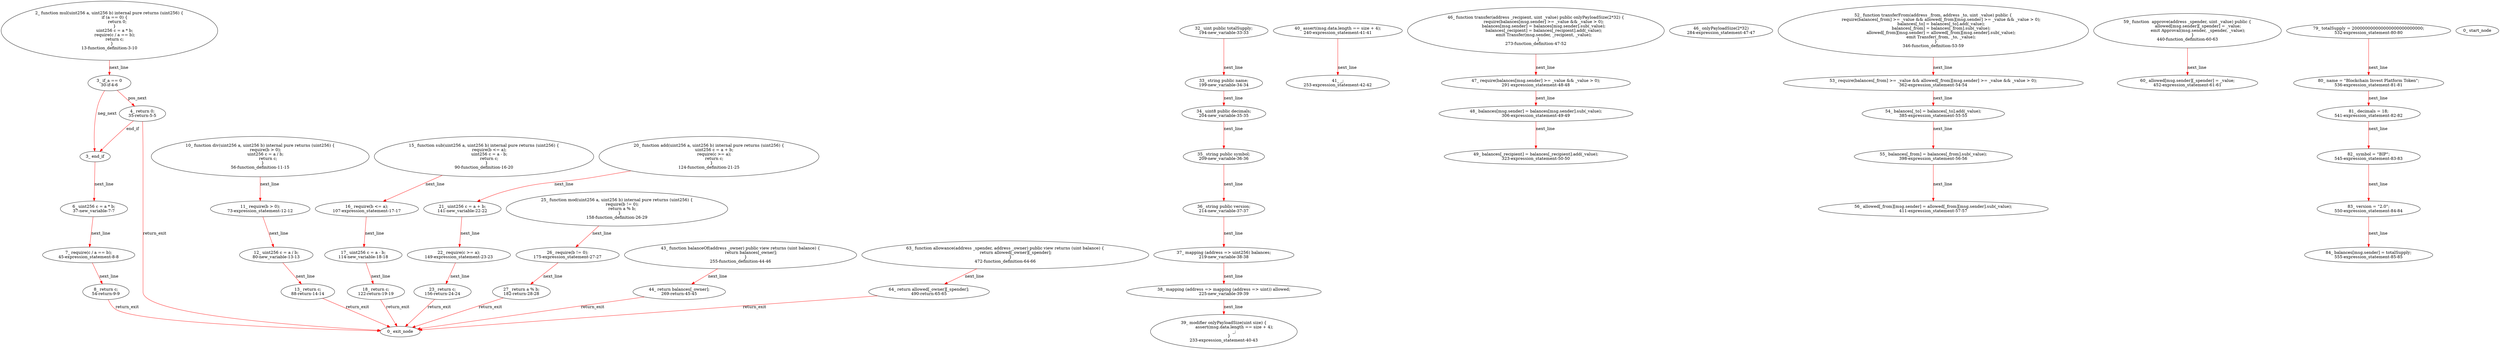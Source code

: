 digraph  {
13 [label="2_ function mul(uint256 a, uint256 b) internal pure returns (uint256) {\n        if (a == 0) {\n            return 0;\n        }\n        uint256 c = a * b;\n        require(c / a == b);\n        return c;\n    }\n13-function_definition-3-10", method="mul(uint256 a,uint256 b)", type_label=function_definition];
30 [label="3_ if_a == 0\n30-if-4-6", method="mul(uint256 a,uint256 b)", type_label=if];
588 [label="3_ end_if", method="mul(uint256 a,uint256 b)", type_label=end_if];
35 [label="4_ return 0;\n35-return-5-5", method="mul(uint256 a,uint256 b)", type_label=return];
37 [label="6_ uint256 c = a * b;\n37-new_variable-7-7", method="mul(uint256 a,uint256 b)", type_label=new_variable];
45 [label="7_ require(c / a == b);\n45-expression_statement-8-8", method="mul(uint256 a,uint256 b)", type_label=expression_statement];
54 [label="8_ return c;\n54-return-9-9", method="mul(uint256 a,uint256 b)", type_label=return];
56 [label="10_ function div(uint256 a, uint256 b) internal pure returns (uint256) {\n        require(b > 0);\n        uint256 c = a / b;\n	    return c;\n    }\n56-function_definition-11-15", method="div(uint256 a,uint256 b)", type_label=function_definition];
73 [label="11_ require(b > 0);\n73-expression_statement-12-12", method="div(uint256 a,uint256 b)", type_label=expression_statement];
80 [label="12_ uint256 c = a / b;\n80-new_variable-13-13", method="div(uint256 a,uint256 b)", type_label=new_variable];
88 [label="13_ return c;\n88-return-14-14", method="div(uint256 a,uint256 b)", type_label=return];
90 [label="15_ function sub(uint256 a, uint256 b) internal pure returns (uint256) {\n        require(b <= a);\n        uint256 c = a - b;\n        return c;\n    }\n90-function_definition-16-20", method="sub(uint256 a,uint256 b)", type_label=function_definition];
107 [label="16_ require(b <= a);\n107-expression_statement-17-17", method="sub(uint256 a,uint256 b)", type_label=expression_statement];
114 [label="17_ uint256 c = a - b;\n114-new_variable-18-18", method="sub(uint256 a,uint256 b)", type_label=new_variable];
122 [label="18_ return c;\n122-return-19-19", method="sub(uint256 a,uint256 b)", type_label=return];
124 [label="20_ function add(uint256 a, uint256 b) internal pure returns (uint256) {\n        uint256 c = a + b;\n        require(c >= a);\n        return c;\n    }\n124-function_definition-21-25", method="add(uint256 a,uint256 b)", type_label=function_definition];
141 [label="21_ uint256 c = a + b;\n141-new_variable-22-22", method="add(uint256 a,uint256 b)", type_label=new_variable];
149 [label="22_ require(c >= a);\n149-expression_statement-23-23", method="add(uint256 a,uint256 b)", type_label=expression_statement];
156 [label="23_ return c;\n156-return-24-24", method="add(uint256 a,uint256 b)", type_label=return];
158 [label="25_ function mod(uint256 a, uint256 b) internal pure returns (uint256) {\n        require(b != 0);\n        return a % b;\n    }\n158-function_definition-26-29", method="mod(uint256 a,uint256 b)", type_label=function_definition];
175 [label="26_ require(b != 0);\n175-expression_statement-27-27", method="mod(uint256 a,uint256 b)", type_label=expression_statement];
182 [label="27_ return a % b;\n182-return-28-28", method="mod(uint256 a,uint256 b)", type_label=return];
194 [label="32_ uint public totalSupply;\n194-new_variable-33-33", method="", type_label=new_variable];
199 [label="33_ string public name;\n199-new_variable-34-34", method="", type_label=new_variable];
204 [label="34_ uint8 public decimals;\n204-new_variable-35-35", method="", type_label=new_variable];
209 [label="35_ string public symbol;\n209-new_variable-36-36", method="", type_label=new_variable];
214 [label="36_ string public version;\n214-new_variable-37-37", method="", type_label=new_variable];
219 [label="37_ mapping (address => uint256) balances;\n219-new_variable-38-38", method="", type_label=new_variable];
225 [label="38_ mapping (address => mapping (address => uint)) allowed;\n225-new_variable-39-39", method="", type_label=new_variable];
233 [label="39_ modifier onlyPayloadSize(uint size) {\n		assert(msg.data.length == size + 4);\n		_;\n	}\n233-expression_statement-40-43", method="", type_label=expression_statement];
240 [label="40_ assert(msg.data.length == size + 4);\n240-expression_statement-41-41", method="", type_label=expression_statement];
253 [label="41_ _;\n253-expression_statement-42-42", method="", type_label=expression_statement];
255 [label="43_ function balanceOf(address _owner) public view returns (uint balance) {\n		return balances[_owner];\n	}\n255-function_definition-44-46", method="balanceOf(address _owner)", type_label=function_definition];
269 [label="44_ return balances[_owner];\n269-return-45-45", method="balanceOf(address _owner)", type_label=return];
273 [label="46_ function transfer(address _recipient, uint _value) public onlyPayloadSize(2*32) {\n	    require(balances[msg.sender] >= _value && _value > 0);\n	    balances[msg.sender] = balances[msg.sender].sub(_value);\n	    balances[_recipient] = balances[_recipient].add(_value);\n	    emit Transfer(msg.sender, _recipient, _value);\n    }\n273-function_definition-47-52", method="transfer(address _recipient,uint _value)", type_label=function_definition];
284 [label="46_ onlyPayloadSize(2*32)\n284-expression_statement-47-47", method="transfer(address _recipient,uint _value)", type_label=expression_statement];
291 [label="47_ require(balances[msg.sender] >= _value && _value > 0);\n291-expression_statement-48-48", method="transfer(address _recipient,uint _value)", type_label=expression_statement];
306 [label="48_ balances[msg.sender] = balances[msg.sender].sub(_value);\n306-expression_statement-49-49", method="transfer(address _recipient,uint _value)", type_label=expression_statement];
323 [label="49_ balances[_recipient] = balances[_recipient].add(_value);\n323-expression_statement-50-50", method="transfer(address _recipient,uint _value)", type_label=expression_statement];
346 [label="52_ function transferFrom(address _from, address _to, uint _value) public {\n	    require(balances[_from] >= _value && allowed[_from][msg.sender] >= _value && _value > 0);\n            balances[_to] = balances[_to].add(_value);\n            balances[_from] = balances[_from].sub(_value);\n            allowed[_from][msg.sender] = allowed[_from][msg.sender].sub(_value);\n            emit Transfer(_from, _to, _value);\n    }\n346-function_definition-53-59", method="transferFrom(address _from,address _to,uint _value)", type_label=function_definition];
362 [label="53_ require(balances[_from] >= _value && allowed[_from][msg.sender] >= _value && _value > 0);\n362-expression_statement-54-54", method="transferFrom(address _from,address _to,uint _value)", type_label=expression_statement];
385 [label="54_ balances[_to] = balances[_to].add(_value);\n385-expression_statement-55-55", method="transferFrom(address _from,address _to,uint _value)", type_label=expression_statement];
398 [label="55_ balances[_from] = balances[_from].sub(_value);\n398-expression_statement-56-56", method="transferFrom(address _from,address _to,uint _value)", type_label=expression_statement];
411 [label="56_ allowed[_from][msg.sender] = allowed[_from][msg.sender].sub(_value);\n411-expression_statement-57-57", method="transferFrom(address _from,address _to,uint _value)", type_label=expression_statement];
440 [label="59_ function  approve(address _spender, uint _value) public {\n		allowed[msg.sender][_spender] = _value;\n		emit Approval(msg.sender, _spender, _value);\n	}\n440-function_definition-60-63", method="approve(address _spender,uint _value)", type_label=function_definition];
452 [label="60_ allowed[msg.sender][_spender] = _value;\n452-expression_statement-61-61", method="approve(address _spender,uint _value)", type_label=expression_statement];
472 [label="63_ function allowance(address _spender, address _owner) public view returns (uint balance) {\n		return allowed[_owner][_spender];\n	}\n472-function_definition-64-66", method="allowance(address _spender,address _owner)", type_label=function_definition];
490 [label="64_ return allowed[_owner][_spender];\n490-return-65-65", method="allowance(address _spender,address _owner)", type_label=return];
532 [label="79_ totalSupply = 200000000000000000000000000;\n532-expression_statement-80-80", method="", type_label=expression_statement];
536 [label="80_ name = \"Blockchain Invest Platform Token\";\n536-expression_statement-81-81", method="", type_label=expression_statement];
541 [label="81_ decimals = 18;\n541-expression_statement-82-82", method="", type_label=expression_statement];
545 [label="82_ symbol = \"BIP\";\n545-expression_statement-83-83", method="", type_label=expression_statement];
550 [label="83_ version = \"2.0\";\n550-expression_statement-84-84", method="", type_label=expression_statement];
555 [label="84_ balances[msg.sender] = totalSupply;\n555-expression_statement-85-85", method="", type_label=expression_statement];
1 [label="0_ start_node", method="", type_label=start];
2 [label="0_ exit_node", method="", type_label=exit];
13 -> 30  [color=red, controlflow_type=next_line, edge_type=CFG_edge, key=0, label=next_line];
30 -> 35  [color=red, controlflow_type=pos_next, edge_type=CFG_edge, key=0, label=pos_next];
30 -> 588  [color=red, controlflow_type=neg_next, edge_type=CFG_edge, key=0, label=neg_next];
588 -> 37  [color=red, controlflow_type=next_line, edge_type=CFG_edge, key=0, label=next_line];
35 -> 588  [color=red, controlflow_type=end_if, edge_type=CFG_edge, key=0, label=end_if];
35 -> 2  [color=red, controlflow_type=return_exit, edge_type=CFG_edge, key=0, label=return_exit];
37 -> 45  [color=red, controlflow_type=next_line, edge_type=CFG_edge, key=0, label=next_line];
45 -> 54  [color=red, controlflow_type=next_line, edge_type=CFG_edge, key=0, label=next_line];
54 -> 2  [color=red, controlflow_type=return_exit, edge_type=CFG_edge, key=0, label=return_exit];
56 -> 73  [color=red, controlflow_type=next_line, edge_type=CFG_edge, key=0, label=next_line];
73 -> 80  [color=red, controlflow_type=next_line, edge_type=CFG_edge, key=0, label=next_line];
80 -> 88  [color=red, controlflow_type=next_line, edge_type=CFG_edge, key=0, label=next_line];
88 -> 2  [color=red, controlflow_type=return_exit, edge_type=CFG_edge, key=0, label=return_exit];
90 -> 107  [color=red, controlflow_type=next_line, edge_type=CFG_edge, key=0, label=next_line];
107 -> 114  [color=red, controlflow_type=next_line, edge_type=CFG_edge, key=0, label=next_line];
114 -> 122  [color=red, controlflow_type=next_line, edge_type=CFG_edge, key=0, label=next_line];
122 -> 2  [color=red, controlflow_type=return_exit, edge_type=CFG_edge, key=0, label=return_exit];
124 -> 141  [color=red, controlflow_type=next_line, edge_type=CFG_edge, key=0, label=next_line];
141 -> 149  [color=red, controlflow_type=next_line, edge_type=CFG_edge, key=0, label=next_line];
149 -> 156  [color=red, controlflow_type=next_line, edge_type=CFG_edge, key=0, label=next_line];
156 -> 2  [color=red, controlflow_type=return_exit, edge_type=CFG_edge, key=0, label=return_exit];
158 -> 175  [color=red, controlflow_type=next_line, edge_type=CFG_edge, key=0, label=next_line];
175 -> 182  [color=red, controlflow_type=next_line, edge_type=CFG_edge, key=0, label=next_line];
182 -> 2  [color=red, controlflow_type=return_exit, edge_type=CFG_edge, key=0, label=return_exit];
194 -> 199  [color=red, controlflow_type=next_line, edge_type=CFG_edge, key=0, label=next_line];
199 -> 204  [color=red, controlflow_type=next_line, edge_type=CFG_edge, key=0, label=next_line];
204 -> 209  [color=red, controlflow_type=next_line, edge_type=CFG_edge, key=0, label=next_line];
209 -> 214  [color=red, controlflow_type=next_line, edge_type=CFG_edge, key=0, label=next_line];
214 -> 219  [color=red, controlflow_type=next_line, edge_type=CFG_edge, key=0, label=next_line];
219 -> 225  [color=red, controlflow_type=next_line, edge_type=CFG_edge, key=0, label=next_line];
225 -> 233  [color=red, controlflow_type=next_line, edge_type=CFG_edge, key=0, label=next_line];
240 -> 253  [color=red, controlflow_type=next_line, edge_type=CFG_edge, key=0, label=next_line];
255 -> 269  [color=red, controlflow_type=next_line, edge_type=CFG_edge, key=0, label=next_line];
269 -> 2  [color=red, controlflow_type=return_exit, edge_type=CFG_edge, key=0, label=return_exit];
273 -> 291  [color=red, controlflow_type=next_line, edge_type=CFG_edge, key=0, label=next_line];
291 -> 306  [color=red, controlflow_type=next_line, edge_type=CFG_edge, key=0, label=next_line];
306 -> 323  [color=red, controlflow_type=next_line, edge_type=CFG_edge, key=0, label=next_line];
346 -> 362  [color=red, controlflow_type=next_line, edge_type=CFG_edge, key=0, label=next_line];
362 -> 385  [color=red, controlflow_type=next_line, edge_type=CFG_edge, key=0, label=next_line];
385 -> 398  [color=red, controlflow_type=next_line, edge_type=CFG_edge, key=0, label=next_line];
398 -> 411  [color=red, controlflow_type=next_line, edge_type=CFG_edge, key=0, label=next_line];
440 -> 452  [color=red, controlflow_type=next_line, edge_type=CFG_edge, key=0, label=next_line];
472 -> 490  [color=red, controlflow_type=next_line, edge_type=CFG_edge, key=0, label=next_line];
490 -> 2  [color=red, controlflow_type=return_exit, edge_type=CFG_edge, key=0, label=return_exit];
532 -> 536  [color=red, controlflow_type=next_line, edge_type=CFG_edge, key=0, label=next_line];
536 -> 541  [color=red, controlflow_type=next_line, edge_type=CFG_edge, key=0, label=next_line];
541 -> 545  [color=red, controlflow_type=next_line, edge_type=CFG_edge, key=0, label=next_line];
545 -> 550  [color=red, controlflow_type=next_line, edge_type=CFG_edge, key=0, label=next_line];
550 -> 555  [color=red, controlflow_type=next_line, edge_type=CFG_edge, key=0, label=next_line];
}
